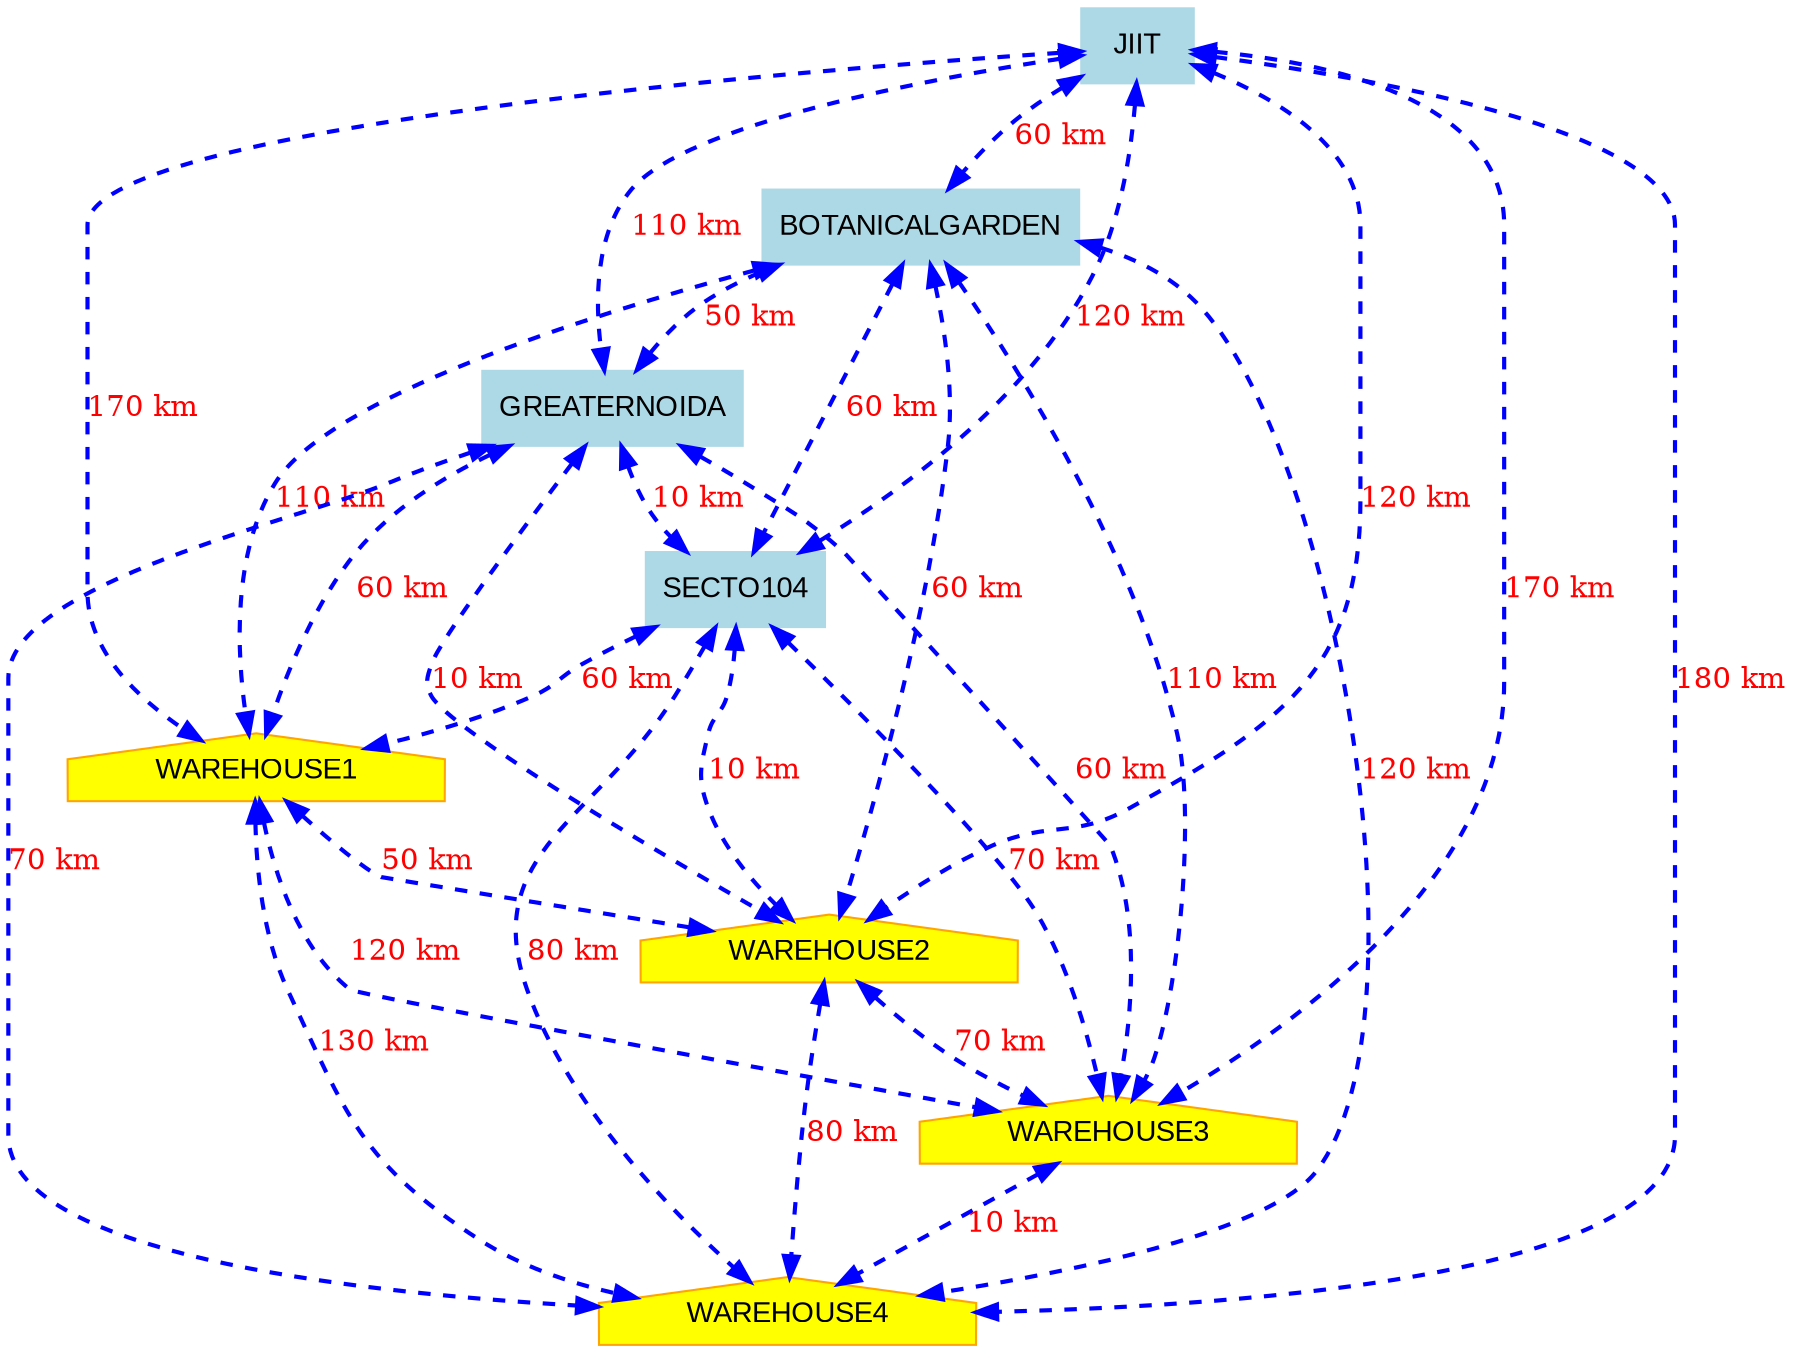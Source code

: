 digraph G {
  graph [splines=true];
  node [shape=box, style=filled, color=lightblue, fontname="Arial", fontsize=14];
  WAREHOUSE1 [shape=house, color=orange, style=filled, fillcolor=yellow];
  WAREHOUSE2 [shape=house, color=orange, style=filled, fillcolor=yellow];
  WAREHOUSE3 [shape=house, color=orange, style=filled, fillcolor=yellow];
  WAREHOUSE4 [shape=house, color=orange, style=filled, fillcolor=yellow];
  JIIT -> BOTANICALGARDEN [label="60 km", penwidth=2, color=blue, fontcolor=red, dir=both, style=dashed];
  JIIT -> GREATERNOIDA [label="110 km", penwidth=2, color=blue, fontcolor=red, dir=both, style=dashed];
  JIIT -> SECTO104 [label="120 km", penwidth=2, color=blue, fontcolor=red, dir=both, style=dashed];
  JIIT -> WAREHOUSE1 [label="170 km", penwidth=2, color=blue, fontcolor=red, dir=both, style=dashed];
  JIIT -> WAREHOUSE2 [label="120 km", penwidth=2, color=blue, fontcolor=red, dir=both, style=dashed];
  JIIT -> WAREHOUSE3 [label="170 km", penwidth=2, color=blue, fontcolor=red, dir=both, style=dashed];
  JIIT -> WAREHOUSE4 [label="180 km", penwidth=2, color=blue, fontcolor=red, dir=both, style=dashed];
  BOTANICALGARDEN -> GREATERNOIDA [label="50 km", penwidth=2, color=blue, fontcolor=red, dir=both, style=dashed];
  BOTANICALGARDEN -> SECTO104 [label="60 km", penwidth=2, color=blue, fontcolor=red, dir=both, style=dashed];
  BOTANICALGARDEN -> WAREHOUSE1 [label="110 km", penwidth=2, color=blue, fontcolor=red, dir=both, style=dashed];
  BOTANICALGARDEN -> WAREHOUSE2 [label="60 km", penwidth=2, color=blue, fontcolor=red, dir=both, style=dashed];
  BOTANICALGARDEN -> WAREHOUSE3 [label="110 km", penwidth=2, color=blue, fontcolor=red, dir=both, style=dashed];
  BOTANICALGARDEN -> WAREHOUSE4 [label="120 km", penwidth=2, color=blue, fontcolor=red, dir=both, style=dashed];
  GREATERNOIDA -> SECTO104 [label="10 km", penwidth=2, color=blue, fontcolor=red, dir=both, style=dashed];
  GREATERNOIDA -> WAREHOUSE1 [label="60 km", penwidth=2, color=blue, fontcolor=red, dir=both, style=dashed];
  GREATERNOIDA -> WAREHOUSE2 [label="10 km", penwidth=2, color=blue, fontcolor=red, dir=both, style=dashed];
  GREATERNOIDA -> WAREHOUSE3 [label="60 km", penwidth=2, color=blue, fontcolor=red, dir=both, style=dashed];
  GREATERNOIDA -> WAREHOUSE4 [label="70 km", penwidth=2, color=blue, fontcolor=red, dir=both, style=dashed];
  SECTO104 -> WAREHOUSE1 [label="60 km", penwidth=2, color=blue, fontcolor=red, dir=both, style=dashed];
  SECTO104 -> WAREHOUSE2 [label="10 km", penwidth=2, color=blue, fontcolor=red, dir=both, style=dashed];
  SECTO104 -> WAREHOUSE3 [label="70 km", penwidth=2, color=blue, fontcolor=red, dir=both, style=dashed];
  SECTO104 -> WAREHOUSE4 [label="80 km", penwidth=2, color=blue, fontcolor=red, dir=both, style=dashed];
  WAREHOUSE1 -> WAREHOUSE2 [label="50 km", penwidth=2, color=blue, fontcolor=red, dir=both, style=dashed];
  WAREHOUSE1 -> WAREHOUSE3 [label="120 km", penwidth=2, color=blue, fontcolor=red, dir=both, style=dashed];
  WAREHOUSE1 -> WAREHOUSE4 [label="130 km", penwidth=2, color=blue, fontcolor=red, dir=both, style=dashed];
  WAREHOUSE2 -> WAREHOUSE3 [label="70 km", penwidth=2, color=blue, fontcolor=red, dir=both, style=dashed];
  WAREHOUSE2 -> WAREHOUSE4 [label="80 km", penwidth=2, color=blue, fontcolor=red, dir=both, style=dashed];
  WAREHOUSE3 -> WAREHOUSE4 [label="10 km", penwidth=2, color=blue, fontcolor=red, dir=both, style=dashed];
}
